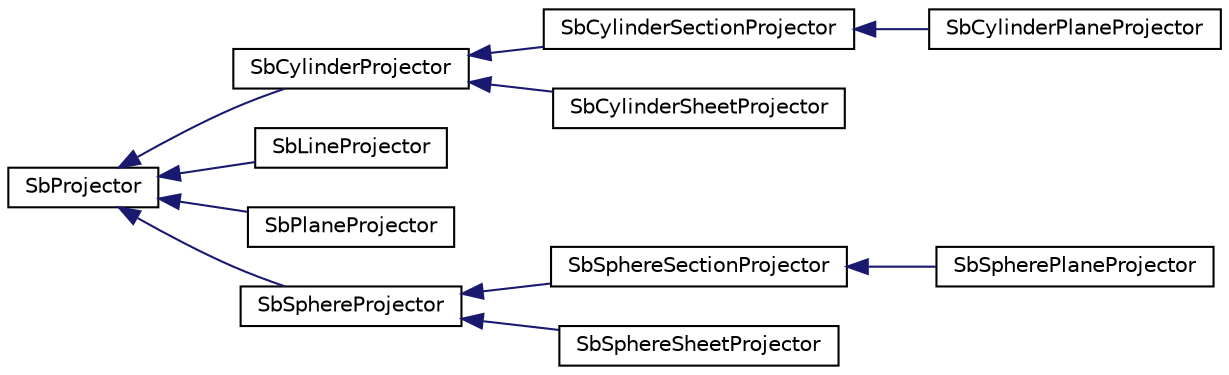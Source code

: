 digraph "Graphical Class Hierarchy"
{
 // LATEX_PDF_SIZE
  edge [fontname="Helvetica",fontsize="10",labelfontname="Helvetica",labelfontsize="10"];
  node [fontname="Helvetica",fontsize="10",shape=record];
  rankdir="LR";
  Node0 [label="SbProjector",height=0.2,width=0.4,color="black", fillcolor="white", style="filled",URL="$classSbProjector.html",tooltip="The SbProjector class is the abstract base projector class."];
  Node0 -> Node1 [dir="back",color="midnightblue",fontsize="10",style="solid",fontname="Helvetica"];
  Node1 [label="SbCylinderProjector",height=0.2,width=0.4,color="black", fillcolor="white", style="filled",URL="$classSbCylinderProjector.html",tooltip="The SbCylinderProjector class is the abstract base class for mapping to cylindrical surfaces."];
  Node1 -> Node2 [dir="back",color="midnightblue",fontsize="10",style="solid",fontname="Helvetica"];
  Node2 [label="SbCylinderSectionProjector",height=0.2,width=0.4,color="black", fillcolor="white", style="filled",URL="$classSbCylinderSectionProjector.html",tooltip="The SbCylinderSectionProjector projects 2D points to a sliced cylinder."];
  Node2 -> Node3 [dir="back",color="midnightblue",fontsize="10",style="solid",fontname="Helvetica"];
  Node3 [label="SbCylinderPlaneProjector",height=0.2,width=0.4,color="black", fillcolor="white", style="filled",URL="$classSbCylinderPlaneProjector.html",tooltip="The SbCylinderPlaneProjector class projects 2D points to a half-cylinder and a plane."];
  Node1 -> Node4 [dir="back",color="midnightblue",fontsize="10",style="solid",fontname="Helvetica"];
  Node4 [label="SbCylinderSheetProjector",height=0.2,width=0.4,color="black", fillcolor="white", style="filled",URL="$classSbCylinderSheetProjector.html",tooltip="The SbCylinderSheetProjector class projects 2D points to 3D points on a sheet covering a cylindrical ..."];
  Node0 -> Node5 [dir="back",color="midnightblue",fontsize="10",style="solid",fontname="Helvetica"];
  Node5 [label="SbLineProjector",height=0.2,width=0.4,color="black", fillcolor="white", style="filled",URL="$classSbLineProjector.html",tooltip="The SbLineProjector class projects 2D points to 3D points along a line."];
  Node0 -> Node6 [dir="back",color="midnightblue",fontsize="10",style="solid",fontname="Helvetica"];
  Node6 [label="SbPlaneProjector",height=0.2,width=0.4,color="black", fillcolor="white", style="filled",URL="$classSbPlaneProjector.html",tooltip="The SbPlaneProjector class projects 2D points to 3D points in a plane."];
  Node0 -> Node7 [dir="back",color="midnightblue",fontsize="10",style="solid",fontname="Helvetica"];
  Node7 [label="SbSphereProjector",height=0.2,width=0.4,color="black", fillcolor="white", style="filled",URL="$classSbSphereProjector.html",tooltip="The SbSphereProjector class is the abstract base class for mapping to spherical surfaces."];
  Node7 -> Node8 [dir="back",color="midnightblue",fontsize="10",style="solid",fontname="Helvetica"];
  Node8 [label="SbSphereSectionProjector",height=0.2,width=0.4,color="black", fillcolor="white", style="filled",URL="$classSbSphereSectionProjector.html",tooltip="The SbSphereSectionProjector projects 2D points to a sliced sphere."];
  Node8 -> Node9 [dir="back",color="midnightblue",fontsize="10",style="solid",fontname="Helvetica"];
  Node9 [label="SbSpherePlaneProjector",height=0.2,width=0.4,color="black", fillcolor="white", style="filled",URL="$classSbSpherePlaneProjector.html",tooltip="The SbSpherePlaneProjector class projects 2D points to a half-sphere and a plane."];
  Node7 -> Node10 [dir="back",color="midnightblue",fontsize="10",style="solid",fontname="Helvetica"];
  Node10 [label="SbSphereSheetProjector",height=0.2,width=0.4,color="black", fillcolor="white", style="filled",URL="$classSbSphereSheetProjector.html",tooltip="The SbSphereSheetProjector class projects 2D points to 3D points on a sheet covering a spherical shap..."];
}
